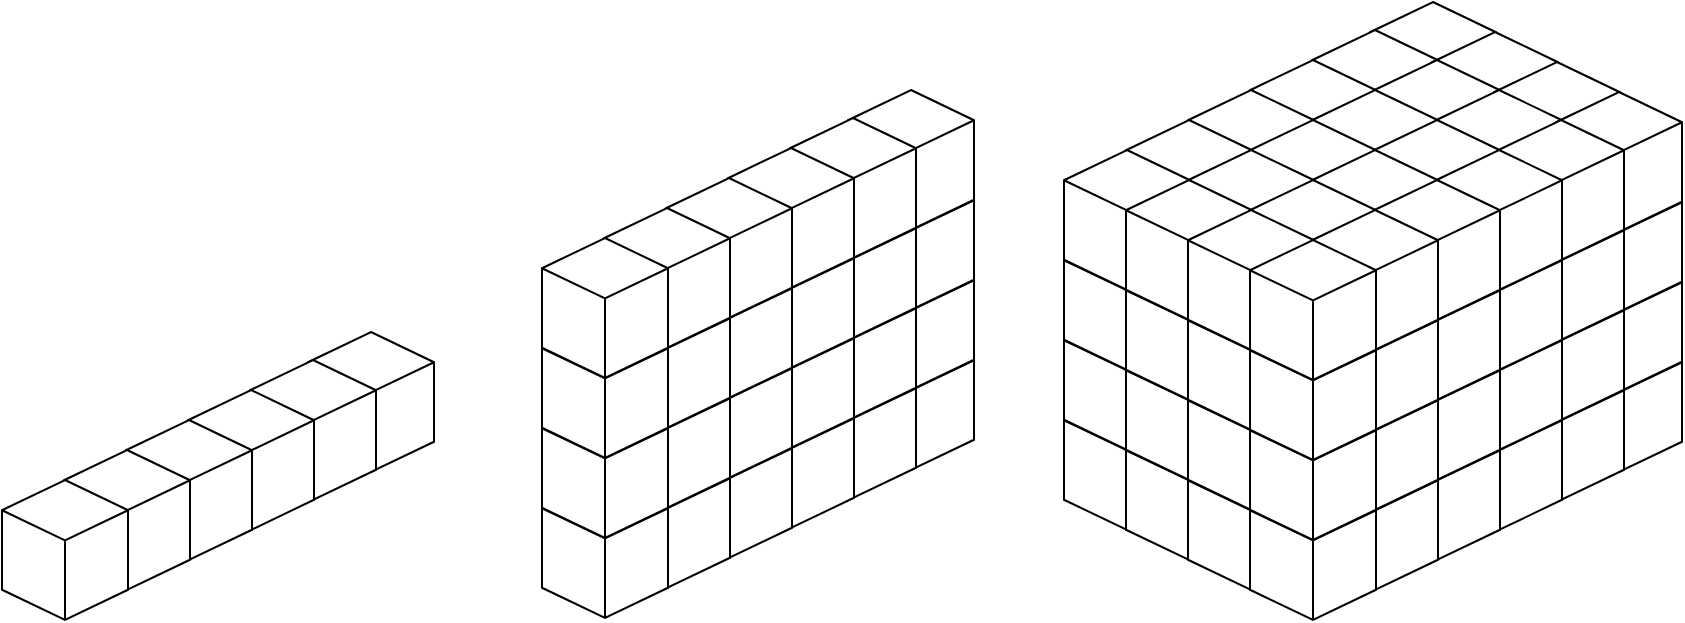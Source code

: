 <mxfile version="24.7.14">
  <diagram name="Page-1" id="C6ntDTd0bWttiWOmF5_U">
    <mxGraphModel dx="2722" dy="1487" grid="1" gridSize="10" guides="1" tooltips="1" connect="1" arrows="1" fold="1" page="1" pageScale="1" pageWidth="850" pageHeight="1100" math="0" shadow="0">
      <root>
        <mxCell id="0" />
        <mxCell id="1" parent="0" />
        <mxCell id="ITTZHsT7kYhz0qVGaieH-1" value="" style="html=1;whiteSpace=wrap;shape=isoCube2;backgroundOutline=1;isoAngle=15;" vertex="1" parent="1">
          <mxGeometry x="163" y="165" width="63" height="70" as="geometry" />
        </mxCell>
        <mxCell id="ITTZHsT7kYhz0qVGaieH-2" value="" style="html=1;whiteSpace=wrap;shape=isoCube2;backgroundOutline=1;isoAngle=15;" vertex="1" parent="1">
          <mxGeometry x="134" y="179" width="63" height="70" as="geometry" />
        </mxCell>
        <mxCell id="ITTZHsT7kYhz0qVGaieH-3" value="" style="html=1;whiteSpace=wrap;shape=isoCube2;backgroundOutline=1;isoAngle=15;" vertex="1" parent="1">
          <mxGeometry x="103" y="194" width="63" height="70" as="geometry" />
        </mxCell>
        <mxCell id="ITTZHsT7kYhz0qVGaieH-4" value="" style="html=1;whiteSpace=wrap;shape=isoCube2;backgroundOutline=1;isoAngle=15;" vertex="1" parent="1">
          <mxGeometry x="72" y="209" width="63" height="70" as="geometry" />
        </mxCell>
        <mxCell id="ITTZHsT7kYhz0qVGaieH-5" value="" style="html=1;whiteSpace=wrap;shape=isoCube2;backgroundOutline=1;isoAngle=15;" vertex="1" parent="1">
          <mxGeometry x="41" y="224" width="63" height="70" as="geometry" />
        </mxCell>
        <mxCell id="ITTZHsT7kYhz0qVGaieH-6" value="" style="html=1;whiteSpace=wrap;shape=isoCube2;backgroundOutline=1;isoAngle=15;" vertex="1" parent="1">
          <mxGeometry x="10" y="239" width="63" height="70" as="geometry" />
        </mxCell>
        <mxCell id="ITTZHsT7kYhz0qVGaieH-7" value="" style="html=1;whiteSpace=wrap;shape=isoCube2;backgroundOutline=1;isoAngle=15;" vertex="1" parent="1">
          <mxGeometry x="433" y="164" width="63" height="70" as="geometry" />
        </mxCell>
        <mxCell id="ITTZHsT7kYhz0qVGaieH-8" value="" style="html=1;whiteSpace=wrap;shape=isoCube2;backgroundOutline=1;isoAngle=15;" vertex="1" parent="1">
          <mxGeometry x="404" y="178" width="63" height="70" as="geometry" />
        </mxCell>
        <mxCell id="ITTZHsT7kYhz0qVGaieH-9" value="" style="html=1;whiteSpace=wrap;shape=isoCube2;backgroundOutline=1;isoAngle=15;" vertex="1" parent="1">
          <mxGeometry x="373" y="193" width="63" height="70" as="geometry" />
        </mxCell>
        <mxCell id="ITTZHsT7kYhz0qVGaieH-10" value="" style="html=1;whiteSpace=wrap;shape=isoCube2;backgroundOutline=1;isoAngle=15;" vertex="1" parent="1">
          <mxGeometry x="342" y="208" width="63" height="70" as="geometry" />
        </mxCell>
        <mxCell id="ITTZHsT7kYhz0qVGaieH-11" value="" style="html=1;whiteSpace=wrap;shape=isoCube2;backgroundOutline=1;isoAngle=15;" vertex="1" parent="1">
          <mxGeometry x="311" y="223" width="63" height="70" as="geometry" />
        </mxCell>
        <mxCell id="ITTZHsT7kYhz0qVGaieH-12" value="" style="html=1;whiteSpace=wrap;shape=isoCube2;backgroundOutline=1;isoAngle=15;" vertex="1" parent="1">
          <mxGeometry x="280" y="238" width="63" height="70" as="geometry" />
        </mxCell>
        <mxCell id="ITTZHsT7kYhz0qVGaieH-13" value="" style="html=1;whiteSpace=wrap;shape=isoCube2;backgroundOutline=1;isoAngle=15;" vertex="1" parent="1">
          <mxGeometry x="433" y="124" width="63" height="70" as="geometry" />
        </mxCell>
        <mxCell id="ITTZHsT7kYhz0qVGaieH-14" value="" style="html=1;whiteSpace=wrap;shape=isoCube2;backgroundOutline=1;isoAngle=15;" vertex="1" parent="1">
          <mxGeometry x="404" y="138" width="63" height="70" as="geometry" />
        </mxCell>
        <mxCell id="ITTZHsT7kYhz0qVGaieH-15" value="" style="html=1;whiteSpace=wrap;shape=isoCube2;backgroundOutline=1;isoAngle=15;" vertex="1" parent="1">
          <mxGeometry x="373" y="153" width="63" height="70" as="geometry" />
        </mxCell>
        <mxCell id="ITTZHsT7kYhz0qVGaieH-16" value="" style="html=1;whiteSpace=wrap;shape=isoCube2;backgroundOutline=1;isoAngle=15;" vertex="1" parent="1">
          <mxGeometry x="342" y="168" width="63" height="70" as="geometry" />
        </mxCell>
        <mxCell id="ITTZHsT7kYhz0qVGaieH-17" value="" style="html=1;whiteSpace=wrap;shape=isoCube2;backgroundOutline=1;isoAngle=15;" vertex="1" parent="1">
          <mxGeometry x="311" y="183" width="63" height="70" as="geometry" />
        </mxCell>
        <mxCell id="ITTZHsT7kYhz0qVGaieH-18" value="" style="html=1;whiteSpace=wrap;shape=isoCube2;backgroundOutline=1;isoAngle=15;" vertex="1" parent="1">
          <mxGeometry x="280" y="198" width="63" height="70" as="geometry" />
        </mxCell>
        <mxCell id="ITTZHsT7kYhz0qVGaieH-19" value="" style="html=1;whiteSpace=wrap;shape=isoCube2;backgroundOutline=1;isoAngle=15;" vertex="1" parent="1">
          <mxGeometry x="433" y="84" width="63" height="70" as="geometry" />
        </mxCell>
        <mxCell id="ITTZHsT7kYhz0qVGaieH-20" value="" style="html=1;whiteSpace=wrap;shape=isoCube2;backgroundOutline=1;isoAngle=15;" vertex="1" parent="1">
          <mxGeometry x="404" y="98" width="63" height="70" as="geometry" />
        </mxCell>
        <mxCell id="ITTZHsT7kYhz0qVGaieH-21" value="" style="html=1;whiteSpace=wrap;shape=isoCube2;backgroundOutline=1;isoAngle=15;" vertex="1" parent="1">
          <mxGeometry x="373" y="113" width="63" height="70" as="geometry" />
        </mxCell>
        <mxCell id="ITTZHsT7kYhz0qVGaieH-22" value="" style="html=1;whiteSpace=wrap;shape=isoCube2;backgroundOutline=1;isoAngle=15;" vertex="1" parent="1">
          <mxGeometry x="342" y="128" width="63" height="70" as="geometry" />
        </mxCell>
        <mxCell id="ITTZHsT7kYhz0qVGaieH-23" value="" style="html=1;whiteSpace=wrap;shape=isoCube2;backgroundOutline=1;isoAngle=15;" vertex="1" parent="1">
          <mxGeometry x="311" y="143" width="63" height="70" as="geometry" />
        </mxCell>
        <mxCell id="ITTZHsT7kYhz0qVGaieH-24" value="" style="html=1;whiteSpace=wrap;shape=isoCube2;backgroundOutline=1;isoAngle=15;" vertex="1" parent="1">
          <mxGeometry x="280" y="158" width="63" height="70" as="geometry" />
        </mxCell>
        <mxCell id="ITTZHsT7kYhz0qVGaieH-25" value="" style="html=1;whiteSpace=wrap;shape=isoCube2;backgroundOutline=1;isoAngle=15;" vertex="1" parent="1">
          <mxGeometry x="433" y="44" width="63" height="70" as="geometry" />
        </mxCell>
        <mxCell id="ITTZHsT7kYhz0qVGaieH-26" value="" style="html=1;whiteSpace=wrap;shape=isoCube2;backgroundOutline=1;isoAngle=15;" vertex="1" parent="1">
          <mxGeometry x="404" y="58" width="63" height="70" as="geometry" />
        </mxCell>
        <mxCell id="ITTZHsT7kYhz0qVGaieH-27" value="" style="html=1;whiteSpace=wrap;shape=isoCube2;backgroundOutline=1;isoAngle=15;" vertex="1" parent="1">
          <mxGeometry x="373" y="73" width="63" height="70" as="geometry" />
        </mxCell>
        <mxCell id="ITTZHsT7kYhz0qVGaieH-28" value="" style="html=1;whiteSpace=wrap;shape=isoCube2;backgroundOutline=1;isoAngle=15;" vertex="1" parent="1">
          <mxGeometry x="342" y="88" width="63" height="70" as="geometry" />
        </mxCell>
        <mxCell id="ITTZHsT7kYhz0qVGaieH-29" value="" style="html=1;whiteSpace=wrap;shape=isoCube2;backgroundOutline=1;isoAngle=15;" vertex="1" parent="1">
          <mxGeometry x="311" y="103" width="63" height="70" as="geometry" />
        </mxCell>
        <mxCell id="ITTZHsT7kYhz0qVGaieH-30" value="" style="html=1;whiteSpace=wrap;shape=isoCube2;backgroundOutline=1;isoAngle=15;" vertex="1" parent="1">
          <mxGeometry x="280" y="118" width="63" height="70" as="geometry" />
        </mxCell>
        <mxCell id="ITTZHsT7kYhz0qVGaieH-31" value="" style="html=1;whiteSpace=wrap;shape=isoCube2;backgroundOutline=1;isoAngle=15;" vertex="1" parent="1">
          <mxGeometry x="694" y="120" width="63" height="70" as="geometry" />
        </mxCell>
        <mxCell id="ITTZHsT7kYhz0qVGaieH-32" value="" style="html=1;whiteSpace=wrap;shape=isoCube2;backgroundOutline=1;isoAngle=15;" vertex="1" parent="1">
          <mxGeometry x="665" y="134" width="63" height="70" as="geometry" />
        </mxCell>
        <mxCell id="ITTZHsT7kYhz0qVGaieH-33" value="" style="html=1;whiteSpace=wrap;shape=isoCube2;backgroundOutline=1;isoAngle=15;" vertex="1" parent="1">
          <mxGeometry x="634" y="149" width="63" height="70" as="geometry" />
        </mxCell>
        <mxCell id="ITTZHsT7kYhz0qVGaieH-34" value="" style="html=1;whiteSpace=wrap;shape=isoCube2;backgroundOutline=1;isoAngle=15;" vertex="1" parent="1">
          <mxGeometry x="603" y="164" width="63" height="70" as="geometry" />
        </mxCell>
        <mxCell id="ITTZHsT7kYhz0qVGaieH-35" value="" style="html=1;whiteSpace=wrap;shape=isoCube2;backgroundOutline=1;isoAngle=15;" vertex="1" parent="1">
          <mxGeometry x="572" y="179" width="63" height="70" as="geometry" />
        </mxCell>
        <mxCell id="ITTZHsT7kYhz0qVGaieH-36" value="" style="html=1;whiteSpace=wrap;shape=isoCube2;backgroundOutline=1;isoAngle=15;" vertex="1" parent="1">
          <mxGeometry x="541" y="194" width="63" height="70" as="geometry" />
        </mxCell>
        <mxCell id="ITTZHsT7kYhz0qVGaieH-37" value="" style="html=1;whiteSpace=wrap;shape=isoCube2;backgroundOutline=1;isoAngle=15;" vertex="1" parent="1">
          <mxGeometry x="694" y="80" width="63" height="70" as="geometry" />
        </mxCell>
        <mxCell id="ITTZHsT7kYhz0qVGaieH-38" value="" style="html=1;whiteSpace=wrap;shape=isoCube2;backgroundOutline=1;isoAngle=15;" vertex="1" parent="1">
          <mxGeometry x="665" y="94" width="63" height="70" as="geometry" />
        </mxCell>
        <mxCell id="ITTZHsT7kYhz0qVGaieH-39" value="" style="html=1;whiteSpace=wrap;shape=isoCube2;backgroundOutline=1;isoAngle=15;" vertex="1" parent="1">
          <mxGeometry x="634" y="109" width="63" height="70" as="geometry" />
        </mxCell>
        <mxCell id="ITTZHsT7kYhz0qVGaieH-40" value="" style="html=1;whiteSpace=wrap;shape=isoCube2;backgroundOutline=1;isoAngle=15;" vertex="1" parent="1">
          <mxGeometry x="603" y="124" width="63" height="70" as="geometry" />
        </mxCell>
        <mxCell id="ITTZHsT7kYhz0qVGaieH-41" value="" style="html=1;whiteSpace=wrap;shape=isoCube2;backgroundOutline=1;isoAngle=15;" vertex="1" parent="1">
          <mxGeometry x="572" y="139" width="63" height="70" as="geometry" />
        </mxCell>
        <mxCell id="ITTZHsT7kYhz0qVGaieH-42" value="" style="html=1;whiteSpace=wrap;shape=isoCube2;backgroundOutline=1;isoAngle=15;" vertex="1" parent="1">
          <mxGeometry x="541" y="154" width="63" height="70" as="geometry" />
        </mxCell>
        <mxCell id="ITTZHsT7kYhz0qVGaieH-43" value="" style="html=1;whiteSpace=wrap;shape=isoCube2;backgroundOutline=1;isoAngle=15;" vertex="1" parent="1">
          <mxGeometry x="694" y="40" width="63" height="70" as="geometry" />
        </mxCell>
        <mxCell id="ITTZHsT7kYhz0qVGaieH-44" value="" style="html=1;whiteSpace=wrap;shape=isoCube2;backgroundOutline=1;isoAngle=15;" vertex="1" parent="1">
          <mxGeometry x="665" y="54" width="63" height="70" as="geometry" />
        </mxCell>
        <mxCell id="ITTZHsT7kYhz0qVGaieH-45" value="" style="html=1;whiteSpace=wrap;shape=isoCube2;backgroundOutline=1;isoAngle=15;" vertex="1" parent="1">
          <mxGeometry x="634" y="69" width="63" height="70" as="geometry" />
        </mxCell>
        <mxCell id="ITTZHsT7kYhz0qVGaieH-46" value="" style="html=1;whiteSpace=wrap;shape=isoCube2;backgroundOutline=1;isoAngle=15;" vertex="1" parent="1">
          <mxGeometry x="603" y="84" width="63" height="70" as="geometry" />
        </mxCell>
        <mxCell id="ITTZHsT7kYhz0qVGaieH-47" value="" style="html=1;whiteSpace=wrap;shape=isoCube2;backgroundOutline=1;isoAngle=15;" vertex="1" parent="1">
          <mxGeometry x="572" y="99" width="63" height="70" as="geometry" />
        </mxCell>
        <mxCell id="ITTZHsT7kYhz0qVGaieH-48" value="" style="html=1;whiteSpace=wrap;shape=isoCube2;backgroundOutline=1;isoAngle=15;" vertex="1" parent="1">
          <mxGeometry x="541" y="114" width="63" height="70" as="geometry" />
        </mxCell>
        <mxCell id="ITTZHsT7kYhz0qVGaieH-49" value="" style="html=1;whiteSpace=wrap;shape=isoCube2;backgroundOutline=1;isoAngle=15;" vertex="1" parent="1">
          <mxGeometry x="694" width="63" height="70" as="geometry" />
        </mxCell>
        <mxCell id="ITTZHsT7kYhz0qVGaieH-50" value="" style="html=1;whiteSpace=wrap;shape=isoCube2;backgroundOutline=1;isoAngle=15;" vertex="1" parent="1">
          <mxGeometry x="665" y="14" width="63" height="70" as="geometry" />
        </mxCell>
        <mxCell id="ITTZHsT7kYhz0qVGaieH-51" value="" style="html=1;whiteSpace=wrap;shape=isoCube2;backgroundOutline=1;isoAngle=15;" vertex="1" parent="1">
          <mxGeometry x="634" y="29" width="63" height="70" as="geometry" />
        </mxCell>
        <mxCell id="ITTZHsT7kYhz0qVGaieH-52" value="" style="html=1;whiteSpace=wrap;shape=isoCube2;backgroundOutline=1;isoAngle=15;" vertex="1" parent="1">
          <mxGeometry x="603" y="44" width="63" height="70" as="geometry" />
        </mxCell>
        <mxCell id="ITTZHsT7kYhz0qVGaieH-53" value="" style="html=1;whiteSpace=wrap;shape=isoCube2;backgroundOutline=1;isoAngle=15;" vertex="1" parent="1">
          <mxGeometry x="572" y="59" width="63" height="70" as="geometry" />
        </mxCell>
        <mxCell id="ITTZHsT7kYhz0qVGaieH-54" value="" style="html=1;whiteSpace=wrap;shape=isoCube2;backgroundOutline=1;isoAngle=15;" vertex="1" parent="1">
          <mxGeometry x="541" y="74" width="63" height="70" as="geometry" />
        </mxCell>
        <mxCell id="ITTZHsT7kYhz0qVGaieH-79" value="" style="html=1;whiteSpace=wrap;shape=isoCube2;backgroundOutline=1;isoAngle=15;" vertex="1" parent="1">
          <mxGeometry x="725" y="135" width="63" height="70" as="geometry" />
        </mxCell>
        <mxCell id="ITTZHsT7kYhz0qVGaieH-80" value="" style="html=1;whiteSpace=wrap;shape=isoCube2;backgroundOutline=1;isoAngle=15;" vertex="1" parent="1">
          <mxGeometry x="696" y="149" width="63" height="70" as="geometry" />
        </mxCell>
        <mxCell id="ITTZHsT7kYhz0qVGaieH-81" value="" style="html=1;whiteSpace=wrap;shape=isoCube2;backgroundOutline=1;isoAngle=15;" vertex="1" parent="1">
          <mxGeometry x="665" y="164" width="63" height="70" as="geometry" />
        </mxCell>
        <mxCell id="ITTZHsT7kYhz0qVGaieH-82" value="" style="html=1;whiteSpace=wrap;shape=isoCube2;backgroundOutline=1;isoAngle=15;" vertex="1" parent="1">
          <mxGeometry x="634" y="179" width="63" height="70" as="geometry" />
        </mxCell>
        <mxCell id="ITTZHsT7kYhz0qVGaieH-83" value="" style="html=1;whiteSpace=wrap;shape=isoCube2;backgroundOutline=1;isoAngle=15;" vertex="1" parent="1">
          <mxGeometry x="603" y="194" width="63" height="70" as="geometry" />
        </mxCell>
        <mxCell id="ITTZHsT7kYhz0qVGaieH-84" value="" style="html=1;whiteSpace=wrap;shape=isoCube2;backgroundOutline=1;isoAngle=15;" vertex="1" parent="1">
          <mxGeometry x="572" y="209" width="63" height="70" as="geometry" />
        </mxCell>
        <mxCell id="ITTZHsT7kYhz0qVGaieH-85" value="" style="html=1;whiteSpace=wrap;shape=isoCube2;backgroundOutline=1;isoAngle=15;" vertex="1" parent="1">
          <mxGeometry x="725" y="95" width="63" height="70" as="geometry" />
        </mxCell>
        <mxCell id="ITTZHsT7kYhz0qVGaieH-86" value="" style="html=1;whiteSpace=wrap;shape=isoCube2;backgroundOutline=1;isoAngle=15;" vertex="1" parent="1">
          <mxGeometry x="696" y="109" width="63" height="70" as="geometry" />
        </mxCell>
        <mxCell id="ITTZHsT7kYhz0qVGaieH-87" value="" style="html=1;whiteSpace=wrap;shape=isoCube2;backgroundOutline=1;isoAngle=15;" vertex="1" parent="1">
          <mxGeometry x="665" y="124" width="63" height="70" as="geometry" />
        </mxCell>
        <mxCell id="ITTZHsT7kYhz0qVGaieH-88" value="" style="html=1;whiteSpace=wrap;shape=isoCube2;backgroundOutline=1;isoAngle=15;" vertex="1" parent="1">
          <mxGeometry x="634" y="139" width="63" height="70" as="geometry" />
        </mxCell>
        <mxCell id="ITTZHsT7kYhz0qVGaieH-89" value="" style="html=1;whiteSpace=wrap;shape=isoCube2;backgroundOutline=1;isoAngle=15;" vertex="1" parent="1">
          <mxGeometry x="603" y="154" width="63" height="70" as="geometry" />
        </mxCell>
        <mxCell id="ITTZHsT7kYhz0qVGaieH-90" value="" style="html=1;whiteSpace=wrap;shape=isoCube2;backgroundOutline=1;isoAngle=15;" vertex="1" parent="1">
          <mxGeometry x="572" y="169" width="63" height="70" as="geometry" />
        </mxCell>
        <mxCell id="ITTZHsT7kYhz0qVGaieH-91" value="" style="html=1;whiteSpace=wrap;shape=isoCube2;backgroundOutline=1;isoAngle=15;" vertex="1" parent="1">
          <mxGeometry x="725" y="55" width="63" height="70" as="geometry" />
        </mxCell>
        <mxCell id="ITTZHsT7kYhz0qVGaieH-92" value="" style="html=1;whiteSpace=wrap;shape=isoCube2;backgroundOutline=1;isoAngle=15;" vertex="1" parent="1">
          <mxGeometry x="696" y="69" width="63" height="70" as="geometry" />
        </mxCell>
        <mxCell id="ITTZHsT7kYhz0qVGaieH-93" value="" style="html=1;whiteSpace=wrap;shape=isoCube2;backgroundOutline=1;isoAngle=15;" vertex="1" parent="1">
          <mxGeometry x="665" y="84" width="63" height="70" as="geometry" />
        </mxCell>
        <mxCell id="ITTZHsT7kYhz0qVGaieH-94" value="" style="html=1;whiteSpace=wrap;shape=isoCube2;backgroundOutline=1;isoAngle=15;" vertex="1" parent="1">
          <mxGeometry x="634" y="99" width="63" height="70" as="geometry" />
        </mxCell>
        <mxCell id="ITTZHsT7kYhz0qVGaieH-95" value="" style="html=1;whiteSpace=wrap;shape=isoCube2;backgroundOutline=1;isoAngle=15;" vertex="1" parent="1">
          <mxGeometry x="603" y="114" width="63" height="70" as="geometry" />
        </mxCell>
        <mxCell id="ITTZHsT7kYhz0qVGaieH-96" value="" style="html=1;whiteSpace=wrap;shape=isoCube2;backgroundOutline=1;isoAngle=15;" vertex="1" parent="1">
          <mxGeometry x="572" y="129" width="63" height="70" as="geometry" />
        </mxCell>
        <mxCell id="ITTZHsT7kYhz0qVGaieH-97" value="" style="html=1;whiteSpace=wrap;shape=isoCube2;backgroundOutline=1;isoAngle=15;" vertex="1" parent="1">
          <mxGeometry x="725" y="15" width="63" height="70" as="geometry" />
        </mxCell>
        <mxCell id="ITTZHsT7kYhz0qVGaieH-98" value="" style="html=1;whiteSpace=wrap;shape=isoCube2;backgroundOutline=1;isoAngle=15;" vertex="1" parent="1">
          <mxGeometry x="696" y="29" width="63" height="70" as="geometry" />
        </mxCell>
        <mxCell id="ITTZHsT7kYhz0qVGaieH-99" value="" style="html=1;whiteSpace=wrap;shape=isoCube2;backgroundOutline=1;isoAngle=15;" vertex="1" parent="1">
          <mxGeometry x="665" y="44" width="63" height="70" as="geometry" />
        </mxCell>
        <mxCell id="ITTZHsT7kYhz0qVGaieH-100" value="" style="html=1;whiteSpace=wrap;shape=isoCube2;backgroundOutline=1;isoAngle=15;" vertex="1" parent="1">
          <mxGeometry x="634" y="59" width="63" height="70" as="geometry" />
        </mxCell>
        <mxCell id="ITTZHsT7kYhz0qVGaieH-101" value="" style="html=1;whiteSpace=wrap;shape=isoCube2;backgroundOutline=1;isoAngle=15;" vertex="1" parent="1">
          <mxGeometry x="603" y="74" width="63" height="70" as="geometry" />
        </mxCell>
        <mxCell id="ITTZHsT7kYhz0qVGaieH-102" value="" style="html=1;whiteSpace=wrap;shape=isoCube2;backgroundOutline=1;isoAngle=15;" vertex="1" parent="1">
          <mxGeometry x="572" y="89" width="63" height="70" as="geometry" />
        </mxCell>
        <mxCell id="ITTZHsT7kYhz0qVGaieH-103" value="" style="html=1;whiteSpace=wrap;shape=isoCube2;backgroundOutline=1;isoAngle=15;" vertex="1" parent="1">
          <mxGeometry x="756" y="150" width="63" height="70" as="geometry" />
        </mxCell>
        <mxCell id="ITTZHsT7kYhz0qVGaieH-104" value="" style="html=1;whiteSpace=wrap;shape=isoCube2;backgroundOutline=1;isoAngle=15;" vertex="1" parent="1">
          <mxGeometry x="727" y="164" width="63" height="70" as="geometry" />
        </mxCell>
        <mxCell id="ITTZHsT7kYhz0qVGaieH-105" value="" style="html=1;whiteSpace=wrap;shape=isoCube2;backgroundOutline=1;isoAngle=15;" vertex="1" parent="1">
          <mxGeometry x="696" y="179" width="63" height="70" as="geometry" />
        </mxCell>
        <mxCell id="ITTZHsT7kYhz0qVGaieH-106" value="" style="html=1;whiteSpace=wrap;shape=isoCube2;backgroundOutline=1;isoAngle=15;" vertex="1" parent="1">
          <mxGeometry x="665" y="194" width="63" height="70" as="geometry" />
        </mxCell>
        <mxCell id="ITTZHsT7kYhz0qVGaieH-107" value="" style="html=1;whiteSpace=wrap;shape=isoCube2;backgroundOutline=1;isoAngle=15;" vertex="1" parent="1">
          <mxGeometry x="634" y="209" width="63" height="70" as="geometry" />
        </mxCell>
        <mxCell id="ITTZHsT7kYhz0qVGaieH-108" value="" style="html=1;whiteSpace=wrap;shape=isoCube2;backgroundOutline=1;isoAngle=15;" vertex="1" parent="1">
          <mxGeometry x="603" y="224" width="63" height="70" as="geometry" />
        </mxCell>
        <mxCell id="ITTZHsT7kYhz0qVGaieH-109" value="" style="html=1;whiteSpace=wrap;shape=isoCube2;backgroundOutline=1;isoAngle=15;" vertex="1" parent="1">
          <mxGeometry x="756" y="110" width="63" height="70" as="geometry" />
        </mxCell>
        <mxCell id="ITTZHsT7kYhz0qVGaieH-110" value="" style="html=1;whiteSpace=wrap;shape=isoCube2;backgroundOutline=1;isoAngle=15;" vertex="1" parent="1">
          <mxGeometry x="727" y="124" width="63" height="70" as="geometry" />
        </mxCell>
        <mxCell id="ITTZHsT7kYhz0qVGaieH-111" value="" style="html=1;whiteSpace=wrap;shape=isoCube2;backgroundOutline=1;isoAngle=15;" vertex="1" parent="1">
          <mxGeometry x="696" y="139" width="63" height="70" as="geometry" />
        </mxCell>
        <mxCell id="ITTZHsT7kYhz0qVGaieH-112" value="" style="html=1;whiteSpace=wrap;shape=isoCube2;backgroundOutline=1;isoAngle=15;" vertex="1" parent="1">
          <mxGeometry x="665" y="154" width="63" height="70" as="geometry" />
        </mxCell>
        <mxCell id="ITTZHsT7kYhz0qVGaieH-113" value="" style="html=1;whiteSpace=wrap;shape=isoCube2;backgroundOutline=1;isoAngle=15;" vertex="1" parent="1">
          <mxGeometry x="634" y="169" width="63" height="70" as="geometry" />
        </mxCell>
        <mxCell id="ITTZHsT7kYhz0qVGaieH-114" value="" style="html=1;whiteSpace=wrap;shape=isoCube2;backgroundOutline=1;isoAngle=15;" vertex="1" parent="1">
          <mxGeometry x="603" y="184" width="63" height="70" as="geometry" />
        </mxCell>
        <mxCell id="ITTZHsT7kYhz0qVGaieH-115" value="" style="html=1;whiteSpace=wrap;shape=isoCube2;backgroundOutline=1;isoAngle=15;" vertex="1" parent="1">
          <mxGeometry x="756" y="70" width="63" height="70" as="geometry" />
        </mxCell>
        <mxCell id="ITTZHsT7kYhz0qVGaieH-116" value="" style="html=1;whiteSpace=wrap;shape=isoCube2;backgroundOutline=1;isoAngle=15;" vertex="1" parent="1">
          <mxGeometry x="727" y="84" width="63" height="70" as="geometry" />
        </mxCell>
        <mxCell id="ITTZHsT7kYhz0qVGaieH-117" value="" style="html=1;whiteSpace=wrap;shape=isoCube2;backgroundOutline=1;isoAngle=15;" vertex="1" parent="1">
          <mxGeometry x="696" y="99" width="63" height="70" as="geometry" />
        </mxCell>
        <mxCell id="ITTZHsT7kYhz0qVGaieH-118" value="" style="html=1;whiteSpace=wrap;shape=isoCube2;backgroundOutline=1;isoAngle=15;" vertex="1" parent="1">
          <mxGeometry x="665" y="114" width="63" height="70" as="geometry" />
        </mxCell>
        <mxCell id="ITTZHsT7kYhz0qVGaieH-119" value="" style="html=1;whiteSpace=wrap;shape=isoCube2;backgroundOutline=1;isoAngle=15;" vertex="1" parent="1">
          <mxGeometry x="634" y="129" width="63" height="70" as="geometry" />
        </mxCell>
        <mxCell id="ITTZHsT7kYhz0qVGaieH-120" value="" style="html=1;whiteSpace=wrap;shape=isoCube2;backgroundOutline=1;isoAngle=15;" vertex="1" parent="1">
          <mxGeometry x="603" y="144" width="63" height="70" as="geometry" />
        </mxCell>
        <mxCell id="ITTZHsT7kYhz0qVGaieH-121" value="" style="html=1;whiteSpace=wrap;shape=isoCube2;backgroundOutline=1;isoAngle=15;" vertex="1" parent="1">
          <mxGeometry x="756" y="30" width="63" height="70" as="geometry" />
        </mxCell>
        <mxCell id="ITTZHsT7kYhz0qVGaieH-122" value="" style="html=1;whiteSpace=wrap;shape=isoCube2;backgroundOutline=1;isoAngle=15;" vertex="1" parent="1">
          <mxGeometry x="727" y="44" width="63" height="70" as="geometry" />
        </mxCell>
        <mxCell id="ITTZHsT7kYhz0qVGaieH-123" value="" style="html=1;whiteSpace=wrap;shape=isoCube2;backgroundOutline=1;isoAngle=15;" vertex="1" parent="1">
          <mxGeometry x="696" y="59" width="63" height="70" as="geometry" />
        </mxCell>
        <mxCell id="ITTZHsT7kYhz0qVGaieH-124" value="" style="html=1;whiteSpace=wrap;shape=isoCube2;backgroundOutline=1;isoAngle=15;" vertex="1" parent="1">
          <mxGeometry x="665" y="74" width="63" height="70" as="geometry" />
        </mxCell>
        <mxCell id="ITTZHsT7kYhz0qVGaieH-125" value="" style="html=1;whiteSpace=wrap;shape=isoCube2;backgroundOutline=1;isoAngle=15;" vertex="1" parent="1">
          <mxGeometry x="634" y="89" width="63" height="70" as="geometry" />
        </mxCell>
        <mxCell id="ITTZHsT7kYhz0qVGaieH-126" value="" style="html=1;whiteSpace=wrap;shape=isoCube2;backgroundOutline=1;isoAngle=15;" vertex="1" parent="1">
          <mxGeometry x="603" y="104" width="63" height="70" as="geometry" />
        </mxCell>
        <mxCell id="ITTZHsT7kYhz0qVGaieH-127" value="" style="html=1;whiteSpace=wrap;shape=isoCube2;backgroundOutline=1;isoAngle=15;" vertex="1" parent="1">
          <mxGeometry x="787" y="165" width="63" height="70" as="geometry" />
        </mxCell>
        <mxCell id="ITTZHsT7kYhz0qVGaieH-128" value="" style="html=1;whiteSpace=wrap;shape=isoCube2;backgroundOutline=1;isoAngle=15;" vertex="1" parent="1">
          <mxGeometry x="758" y="179" width="63" height="70" as="geometry" />
        </mxCell>
        <mxCell id="ITTZHsT7kYhz0qVGaieH-129" value="" style="html=1;whiteSpace=wrap;shape=isoCube2;backgroundOutline=1;isoAngle=15;" vertex="1" parent="1">
          <mxGeometry x="727" y="194" width="63" height="70" as="geometry" />
        </mxCell>
        <mxCell id="ITTZHsT7kYhz0qVGaieH-130" value="" style="html=1;whiteSpace=wrap;shape=isoCube2;backgroundOutline=1;isoAngle=15;" vertex="1" parent="1">
          <mxGeometry x="696" y="209" width="63" height="70" as="geometry" />
        </mxCell>
        <mxCell id="ITTZHsT7kYhz0qVGaieH-131" value="" style="html=1;whiteSpace=wrap;shape=isoCube2;backgroundOutline=1;isoAngle=15;" vertex="1" parent="1">
          <mxGeometry x="665" y="224" width="63" height="70" as="geometry" />
        </mxCell>
        <mxCell id="ITTZHsT7kYhz0qVGaieH-132" value="" style="html=1;whiteSpace=wrap;shape=isoCube2;backgroundOutline=1;isoAngle=15;" vertex="1" parent="1">
          <mxGeometry x="634" y="239" width="63" height="70" as="geometry" />
        </mxCell>
        <mxCell id="ITTZHsT7kYhz0qVGaieH-133" value="" style="html=1;whiteSpace=wrap;shape=isoCube2;backgroundOutline=1;isoAngle=15;" vertex="1" parent="1">
          <mxGeometry x="787" y="125" width="63" height="70" as="geometry" />
        </mxCell>
        <mxCell id="ITTZHsT7kYhz0qVGaieH-134" value="" style="html=1;whiteSpace=wrap;shape=isoCube2;backgroundOutline=1;isoAngle=15;" vertex="1" parent="1">
          <mxGeometry x="758" y="139" width="63" height="70" as="geometry" />
        </mxCell>
        <mxCell id="ITTZHsT7kYhz0qVGaieH-135" value="" style="html=1;whiteSpace=wrap;shape=isoCube2;backgroundOutline=1;isoAngle=15;" vertex="1" parent="1">
          <mxGeometry x="727" y="154" width="63" height="70" as="geometry" />
        </mxCell>
        <mxCell id="ITTZHsT7kYhz0qVGaieH-136" value="" style="html=1;whiteSpace=wrap;shape=isoCube2;backgroundOutline=1;isoAngle=15;" vertex="1" parent="1">
          <mxGeometry x="696" y="169" width="63" height="70" as="geometry" />
        </mxCell>
        <mxCell id="ITTZHsT7kYhz0qVGaieH-137" value="" style="html=1;whiteSpace=wrap;shape=isoCube2;backgroundOutline=1;isoAngle=15;" vertex="1" parent="1">
          <mxGeometry x="665" y="184" width="63" height="70" as="geometry" />
        </mxCell>
        <mxCell id="ITTZHsT7kYhz0qVGaieH-138" value="" style="html=1;whiteSpace=wrap;shape=isoCube2;backgroundOutline=1;isoAngle=15;" vertex="1" parent="1">
          <mxGeometry x="634" y="199" width="63" height="70" as="geometry" />
        </mxCell>
        <mxCell id="ITTZHsT7kYhz0qVGaieH-139" value="" style="html=1;whiteSpace=wrap;shape=isoCube2;backgroundOutline=1;isoAngle=15;" vertex="1" parent="1">
          <mxGeometry x="787" y="85" width="63" height="70" as="geometry" />
        </mxCell>
        <mxCell id="ITTZHsT7kYhz0qVGaieH-140" value="" style="html=1;whiteSpace=wrap;shape=isoCube2;backgroundOutline=1;isoAngle=15;" vertex="1" parent="1">
          <mxGeometry x="758" y="99" width="63" height="70" as="geometry" />
        </mxCell>
        <mxCell id="ITTZHsT7kYhz0qVGaieH-141" value="" style="html=1;whiteSpace=wrap;shape=isoCube2;backgroundOutline=1;isoAngle=15;" vertex="1" parent="1">
          <mxGeometry x="727" y="114" width="63" height="70" as="geometry" />
        </mxCell>
        <mxCell id="ITTZHsT7kYhz0qVGaieH-142" value="" style="html=1;whiteSpace=wrap;shape=isoCube2;backgroundOutline=1;isoAngle=15;" vertex="1" parent="1">
          <mxGeometry x="696" y="129" width="63" height="70" as="geometry" />
        </mxCell>
        <mxCell id="ITTZHsT7kYhz0qVGaieH-143" value="" style="html=1;whiteSpace=wrap;shape=isoCube2;backgroundOutline=1;isoAngle=15;" vertex="1" parent="1">
          <mxGeometry x="665" y="144" width="63" height="70" as="geometry" />
        </mxCell>
        <mxCell id="ITTZHsT7kYhz0qVGaieH-144" value="" style="html=1;whiteSpace=wrap;shape=isoCube2;backgroundOutline=1;isoAngle=15;" vertex="1" parent="1">
          <mxGeometry x="634" y="159" width="63" height="70" as="geometry" />
        </mxCell>
        <mxCell id="ITTZHsT7kYhz0qVGaieH-145" value="" style="html=1;whiteSpace=wrap;shape=isoCube2;backgroundOutline=1;isoAngle=15;" vertex="1" parent="1">
          <mxGeometry x="787" y="45" width="63" height="70" as="geometry" />
        </mxCell>
        <mxCell id="ITTZHsT7kYhz0qVGaieH-146" value="" style="html=1;whiteSpace=wrap;shape=isoCube2;backgroundOutline=1;isoAngle=15;" vertex="1" parent="1">
          <mxGeometry x="758" y="59" width="63" height="70" as="geometry" />
        </mxCell>
        <mxCell id="ITTZHsT7kYhz0qVGaieH-147" value="" style="html=1;whiteSpace=wrap;shape=isoCube2;backgroundOutline=1;isoAngle=15;" vertex="1" parent="1">
          <mxGeometry x="727" y="74" width="63" height="70" as="geometry" />
        </mxCell>
        <mxCell id="ITTZHsT7kYhz0qVGaieH-148" value="" style="html=1;whiteSpace=wrap;shape=isoCube2;backgroundOutline=1;isoAngle=15;" vertex="1" parent="1">
          <mxGeometry x="696" y="89" width="63" height="70" as="geometry" />
        </mxCell>
        <mxCell id="ITTZHsT7kYhz0qVGaieH-149" value="" style="html=1;whiteSpace=wrap;shape=isoCube2;backgroundOutline=1;isoAngle=15;" vertex="1" parent="1">
          <mxGeometry x="665" y="104" width="63" height="70" as="geometry" />
        </mxCell>
        <mxCell id="ITTZHsT7kYhz0qVGaieH-150" value="" style="html=1;whiteSpace=wrap;shape=isoCube2;backgroundOutline=1;isoAngle=15;" vertex="1" parent="1">
          <mxGeometry x="634" y="119" width="63" height="70" as="geometry" />
        </mxCell>
      </root>
    </mxGraphModel>
  </diagram>
</mxfile>
